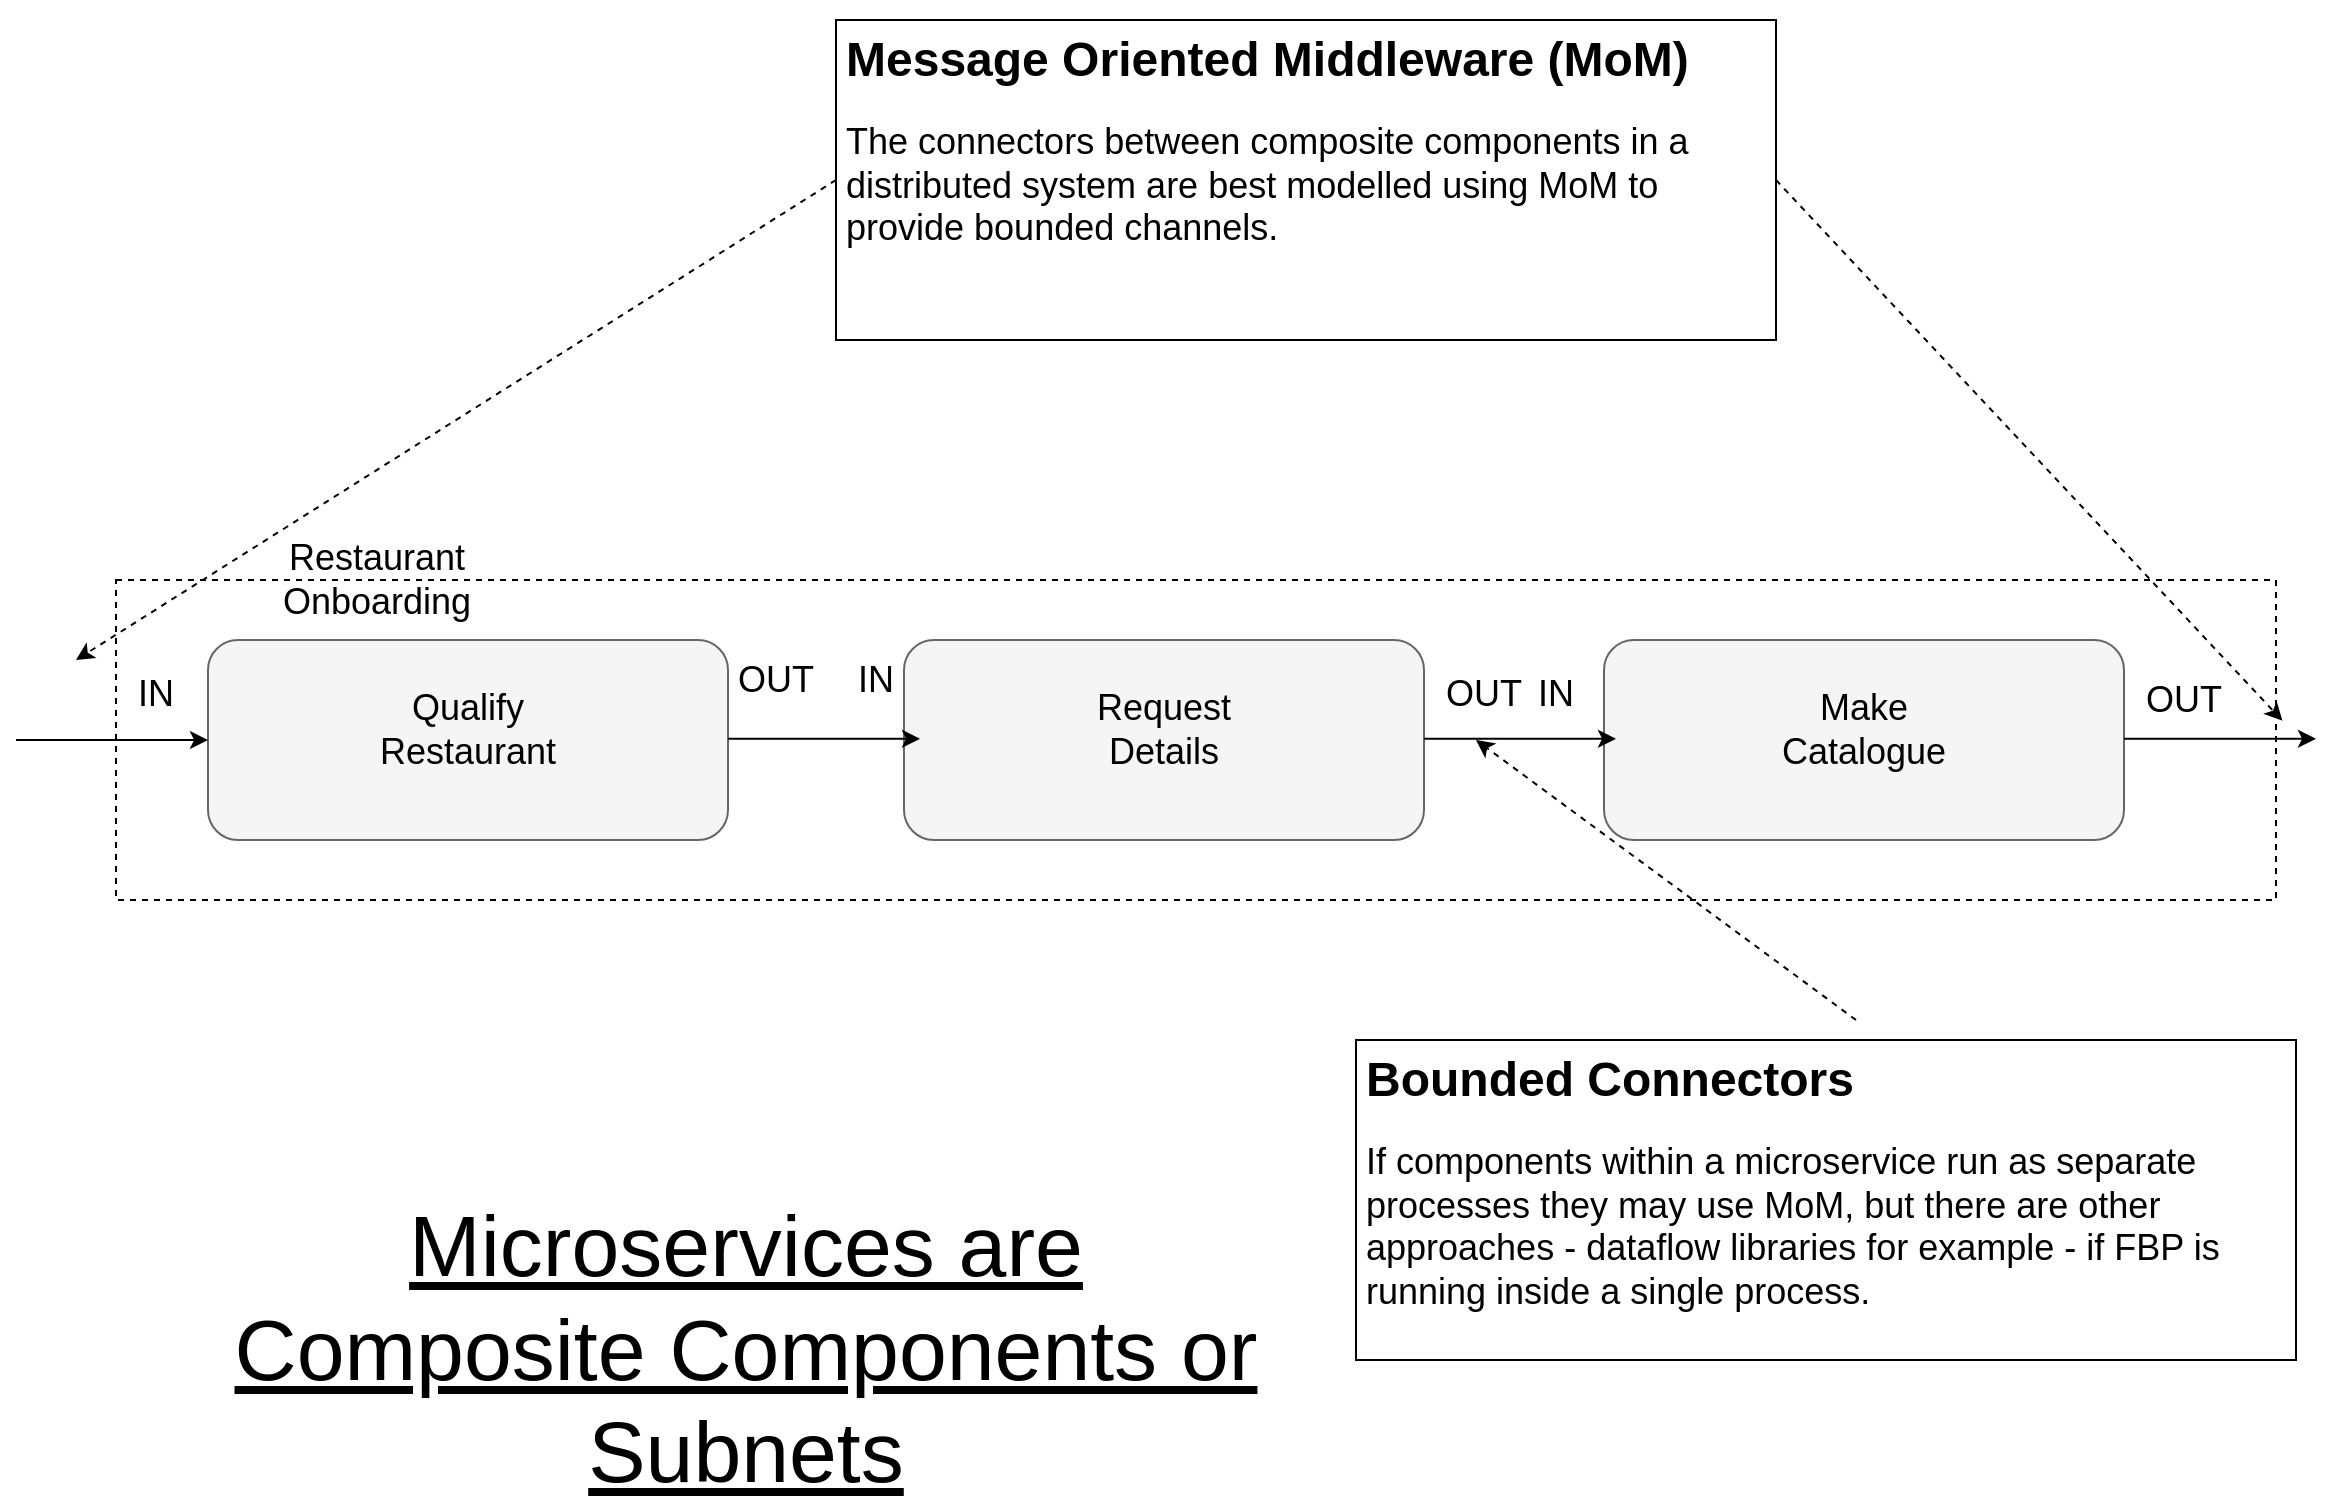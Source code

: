 <mxfile version="15.2.7" type="device"><diagram id="W8V2PKvsyrTW8OwQvnD8" name="Page-1"><mxGraphModel dx="1301" dy="976" grid="1" gridSize="10" guides="1" tooltips="1" connect="1" arrows="1" fold="1" page="1" pageScale="1" pageWidth="1169" pageHeight="827" math="0" shadow="0"><root><mxCell id="0"/><mxCell id="1" parent="0"/><mxCell id="fF2FpxTjoU5hJ5pDcI1i-1" value="" style="rounded=0;whiteSpace=wrap;html=1;dashed=1;" parent="1" vertex="1"><mxGeometry x="60" y="310" width="1080" height="160" as="geometry"/></mxCell><mxCell id="fF2FpxTjoU5hJ5pDcI1i-2" value="" style="rounded=1;whiteSpace=wrap;html=1;fillColor=#f5f5f5;strokeColor=#666666;fontColor=#333333;" parent="1" vertex="1"><mxGeometry x="106" y="340" width="260" height="100" as="geometry"/></mxCell><mxCell id="fF2FpxTjoU5hJ5pDcI1i-3" value="&lt;font style=&quot;font-size: 18px&quot;&gt;Qualify Restaurant&lt;/font&gt;" style="text;html=1;strokeColor=none;fillColor=none;align=center;verticalAlign=middle;whiteSpace=wrap;rounded=0;" parent="1" vertex="1"><mxGeometry x="181" y="360" width="110" height="50" as="geometry"/></mxCell><mxCell id="fF2FpxTjoU5hJ5pDcI1i-7" value="" style="rounded=1;whiteSpace=wrap;html=1;fillColor=#f5f5f5;strokeColor=#666666;fontColor=#333333;" parent="1" vertex="1"><mxGeometry x="454" y="340" width="260" height="100" as="geometry"/></mxCell><mxCell id="fF2FpxTjoU5hJ5pDcI1i-8" value="&lt;font style=&quot;font-size: 18px&quot;&gt;Request Details&lt;/font&gt;" style="text;html=1;strokeColor=none;fillColor=none;align=center;verticalAlign=middle;whiteSpace=wrap;rounded=0;" parent="1" vertex="1"><mxGeometry x="529" y="360" width="110" height="50" as="geometry"/></mxCell><mxCell id="fF2FpxTjoU5hJ5pDcI1i-12" value="" style="rounded=1;whiteSpace=wrap;html=1;fillColor=#f5f5f5;strokeColor=#666666;fontColor=#333333;" parent="1" vertex="1"><mxGeometry x="804" y="340" width="260" height="100" as="geometry"/></mxCell><mxCell id="fF2FpxTjoU5hJ5pDcI1i-13" value="&lt;font style=&quot;font-size: 18px&quot;&gt;Make Catalogue&lt;/font&gt;" style="text;html=1;strokeColor=none;fillColor=none;align=center;verticalAlign=middle;whiteSpace=wrap;rounded=0;" parent="1" vertex="1"><mxGeometry x="879" y="360" width="110" height="50" as="geometry"/></mxCell><mxCell id="fF2FpxTjoU5hJ5pDcI1i-44" value="&lt;font style=&quot;font-size: 18px&quot;&gt;Restaurant Onboarding&lt;/font&gt;" style="text;html=1;strokeColor=none;fillColor=none;align=center;verticalAlign=middle;whiteSpace=wrap;rounded=0;" parent="1" vertex="1"><mxGeometry x="141" y="300" width="99" height="20" as="geometry"/></mxCell><mxCell id="fF2FpxTjoU5hJ5pDcI1i-51" value="&lt;font style=&quot;font-size: 43px&quot;&gt;&lt;u&gt;Microservices are Composite Components or Subnets&lt;/u&gt;&lt;/font&gt;" style="text;html=1;strokeColor=none;fillColor=none;align=center;verticalAlign=middle;whiteSpace=wrap;rounded=0;" parent="1" vertex="1"><mxGeometry x="110" y="630" width="530" height="130" as="geometry"/></mxCell><mxCell id="fF2FpxTjoU5hJ5pDcI1i-53" value="&lt;font style=&quot;font-size: 18px&quot;&gt;IN&lt;/font&gt;" style="text;html=1;strokeColor=none;fillColor=none;align=center;verticalAlign=middle;whiteSpace=wrap;rounded=0;" parent="1" vertex="1"><mxGeometry x="50" y="357" width="60" height="20" as="geometry"/></mxCell><mxCell id="fF2FpxTjoU5hJ5pDcI1i-54" value="&lt;font style=&quot;font-size: 18px&quot;&gt;IN&lt;/font&gt;" style="text;html=1;strokeColor=none;fillColor=none;align=center;verticalAlign=middle;whiteSpace=wrap;rounded=0;" parent="1" vertex="1"><mxGeometry x="410" y="350" width="60" height="20" as="geometry"/></mxCell><mxCell id="fF2FpxTjoU5hJ5pDcI1i-55" value="&lt;font style=&quot;font-size: 18px&quot;&gt;IN&lt;/font&gt;" style="text;html=1;strokeColor=none;fillColor=none;align=center;verticalAlign=middle;whiteSpace=wrap;rounded=0;" parent="1" vertex="1"><mxGeometry x="750" y="356.5" width="60" height="20" as="geometry"/></mxCell><mxCell id="fF2FpxTjoU5hJ5pDcI1i-57" value="&lt;font style=&quot;font-size: 18px&quot;&gt;OUT&lt;/font&gt;" style="text;html=1;strokeColor=none;fillColor=none;align=center;verticalAlign=middle;whiteSpace=wrap;rounded=0;" parent="1" vertex="1"><mxGeometry x="360" y="349.5" width="60" height="20" as="geometry"/></mxCell><mxCell id="fF2FpxTjoU5hJ5pDcI1i-58" value="&lt;font style=&quot;font-size: 18px&quot;&gt;OUT&lt;/font&gt;" style="text;html=1;strokeColor=none;fillColor=none;align=center;verticalAlign=middle;whiteSpace=wrap;rounded=0;" parent="1" vertex="1"><mxGeometry x="714" y="357" width="60" height="20" as="geometry"/></mxCell><mxCell id="fF2FpxTjoU5hJ5pDcI1i-59" value="&lt;font style=&quot;font-size: 18px&quot;&gt;OUT&lt;/font&gt;" style="text;html=1;strokeColor=none;fillColor=none;align=center;verticalAlign=middle;whiteSpace=wrap;rounded=0;" parent="1" vertex="1"><mxGeometry x="1064" y="360" width="60" height="20" as="geometry"/></mxCell><mxCell id="J9xeesH2LPnklpBa7YKQ-1" value="" style="endArrow=classic;html=1;" edge="1" parent="1" target="fF2FpxTjoU5hJ5pDcI1i-2"><mxGeometry width="50" height="50" relative="1" as="geometry"><mxPoint x="10" y="390" as="sourcePoint"/><mxPoint x="590" y="350" as="targetPoint"/></mxGeometry></mxCell><mxCell id="J9xeesH2LPnklpBa7YKQ-2" value="" style="endArrow=classic;html=1;" edge="1" parent="1"><mxGeometry width="50" height="50" relative="1" as="geometry"><mxPoint x="1064" y="389.41" as="sourcePoint"/><mxPoint x="1160" y="389.41" as="targetPoint"/></mxGeometry></mxCell><mxCell id="J9xeesH2LPnklpBa7YKQ-3" value="" style="endArrow=classic;html=1;" edge="1" parent="1"><mxGeometry width="50" height="50" relative="1" as="geometry"><mxPoint x="366" y="389.41" as="sourcePoint"/><mxPoint x="462" y="389.41" as="targetPoint"/></mxGeometry></mxCell><mxCell id="J9xeesH2LPnklpBa7YKQ-4" value="" style="endArrow=classic;html=1;" edge="1" parent="1"><mxGeometry width="50" height="50" relative="1" as="geometry"><mxPoint x="714" y="389.41" as="sourcePoint"/><mxPoint x="810" y="389.41" as="targetPoint"/></mxGeometry></mxCell><mxCell id="J9xeesH2LPnklpBa7YKQ-5" value="&lt;h1&gt;Message Oriented Middleware (MoM)&lt;/h1&gt;&lt;p&gt;&lt;span style=&quot;font-size: 18px&quot;&gt;The connectors between composite components in a distributed system are best modelled using MoM to provide bounded channels.&amp;nbsp;&lt;/span&gt;&lt;/p&gt;" style="text;html=1;strokeColor=default;fillColor=none;spacing=5;spacingTop=-20;whiteSpace=wrap;overflow=hidden;rounded=0;" vertex="1" parent="1"><mxGeometry x="420" y="30" width="470" height="160" as="geometry"/></mxCell><mxCell id="J9xeesH2LPnklpBa7YKQ-6" value="" style="endArrow=classic;html=1;exitX=0;exitY=0.5;exitDx=0;exitDy=0;dashed=1;" edge="1" parent="1" source="J9xeesH2LPnklpBa7YKQ-5"><mxGeometry width="50" height="50" relative="1" as="geometry"><mxPoint x="550" y="420" as="sourcePoint"/><mxPoint x="40" y="350" as="targetPoint"/></mxGeometry></mxCell><mxCell id="J9xeesH2LPnklpBa7YKQ-7" value="" style="endArrow=classic;html=1;exitX=1;exitY=0.5;exitDx=0;exitDy=0;dashed=1;entryX=1.003;entryY=0.44;entryDx=0;entryDy=0;entryPerimeter=0;" edge="1" parent="1" source="J9xeesH2LPnklpBa7YKQ-5" target="fF2FpxTjoU5hJ5pDcI1i-1"><mxGeometry width="50" height="50" relative="1" as="geometry"><mxPoint x="430" y="120" as="sourcePoint"/><mxPoint x="50" y="360" as="targetPoint"/></mxGeometry></mxCell><mxCell id="J9xeesH2LPnklpBa7YKQ-8" value="&lt;h1&gt;Bounded Connectors&lt;/h1&gt;&lt;p&gt;&lt;span style=&quot;font-size: 18px&quot;&gt;If components within a microservice run as separate processes they may use MoM, but there are other approaches - dataflow libraries for example - if FBP is running inside a single process.&lt;/span&gt;&lt;/p&gt;" style="text;html=1;strokeColor=default;fillColor=none;spacing=5;spacingTop=-20;whiteSpace=wrap;overflow=hidden;rounded=0;" vertex="1" parent="1"><mxGeometry x="680" y="540" width="470" height="160" as="geometry"/></mxCell><mxCell id="J9xeesH2LPnklpBa7YKQ-9" value="" style="endArrow=classic;html=1;dashed=1;" edge="1" parent="1"><mxGeometry width="50" height="50" relative="1" as="geometry"><mxPoint x="930" y="530" as="sourcePoint"/><mxPoint x="740" y="390" as="targetPoint"/></mxGeometry></mxCell></root></mxGraphModel></diagram></mxfile>